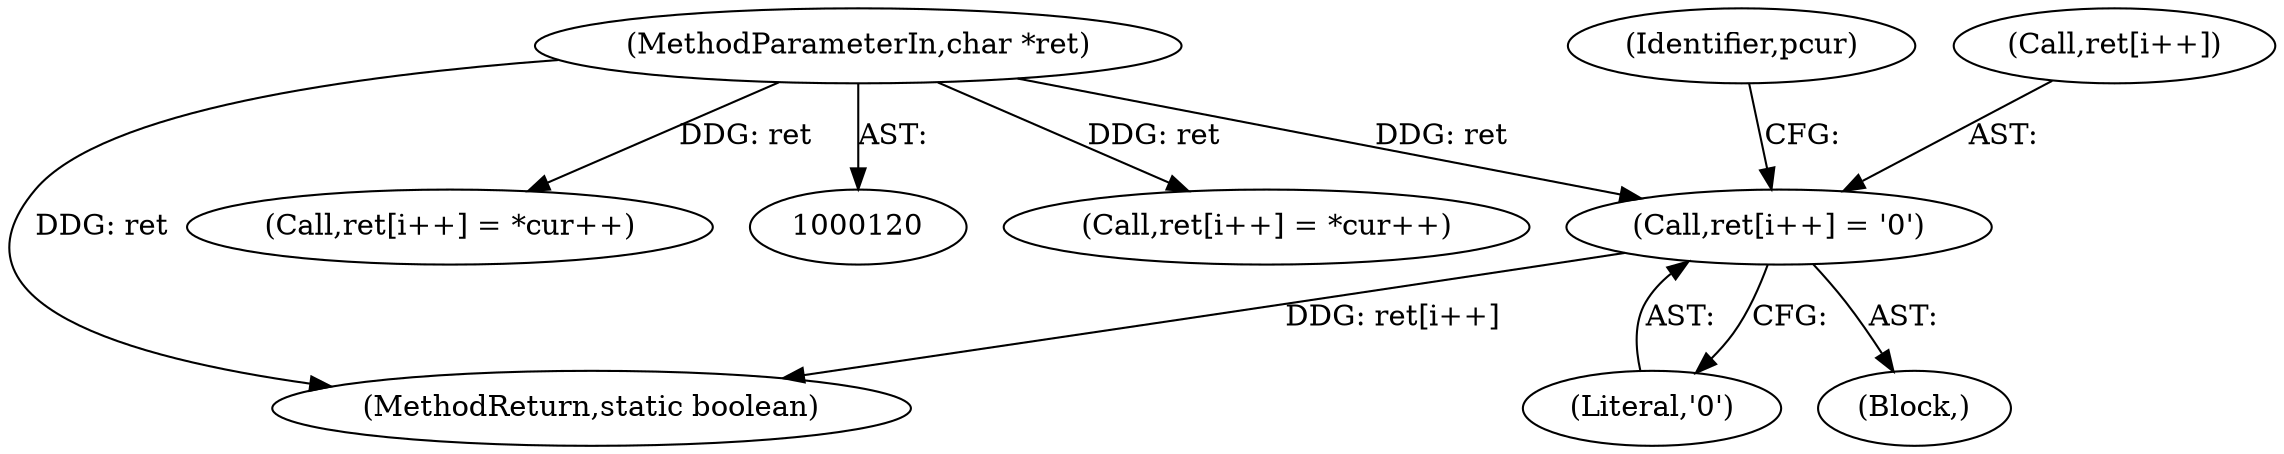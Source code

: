 digraph "0_virglrenderer_e534b51ca3c3cd25f3990589932a9ed711c59b27@array" {
"1000169" [label="(Call,ret[i++] = '\0')"];
"1000122" [label="(MethodParameterIn,char *ret)"];
"1000177" [label="(Identifier,pcur)"];
"1000122" [label="(MethodParameterIn,char *ret)"];
"1000138" [label="(Call,ret[i++] = *cur++)"];
"1000174" [label="(Literal,'\0')"];
"1000170" [label="(Call,ret[i++])"];
"1004167" [label="(MethodReturn,static boolean)"];
"1000161" [label="(Call,ret[i++] = *cur++)"];
"1000137" [label="(Block,)"];
"1000169" [label="(Call,ret[i++] = '\0')"];
"1000169" -> "1000137"  [label="AST: "];
"1000169" -> "1000174"  [label="CFG: "];
"1000170" -> "1000169"  [label="AST: "];
"1000174" -> "1000169"  [label="AST: "];
"1000177" -> "1000169"  [label="CFG: "];
"1000169" -> "1004167"  [label="DDG: ret[i++]"];
"1000122" -> "1000169"  [label="DDG: ret"];
"1000122" -> "1000120"  [label="AST: "];
"1000122" -> "1004167"  [label="DDG: ret"];
"1000122" -> "1000138"  [label="DDG: ret"];
"1000122" -> "1000161"  [label="DDG: ret"];
}
